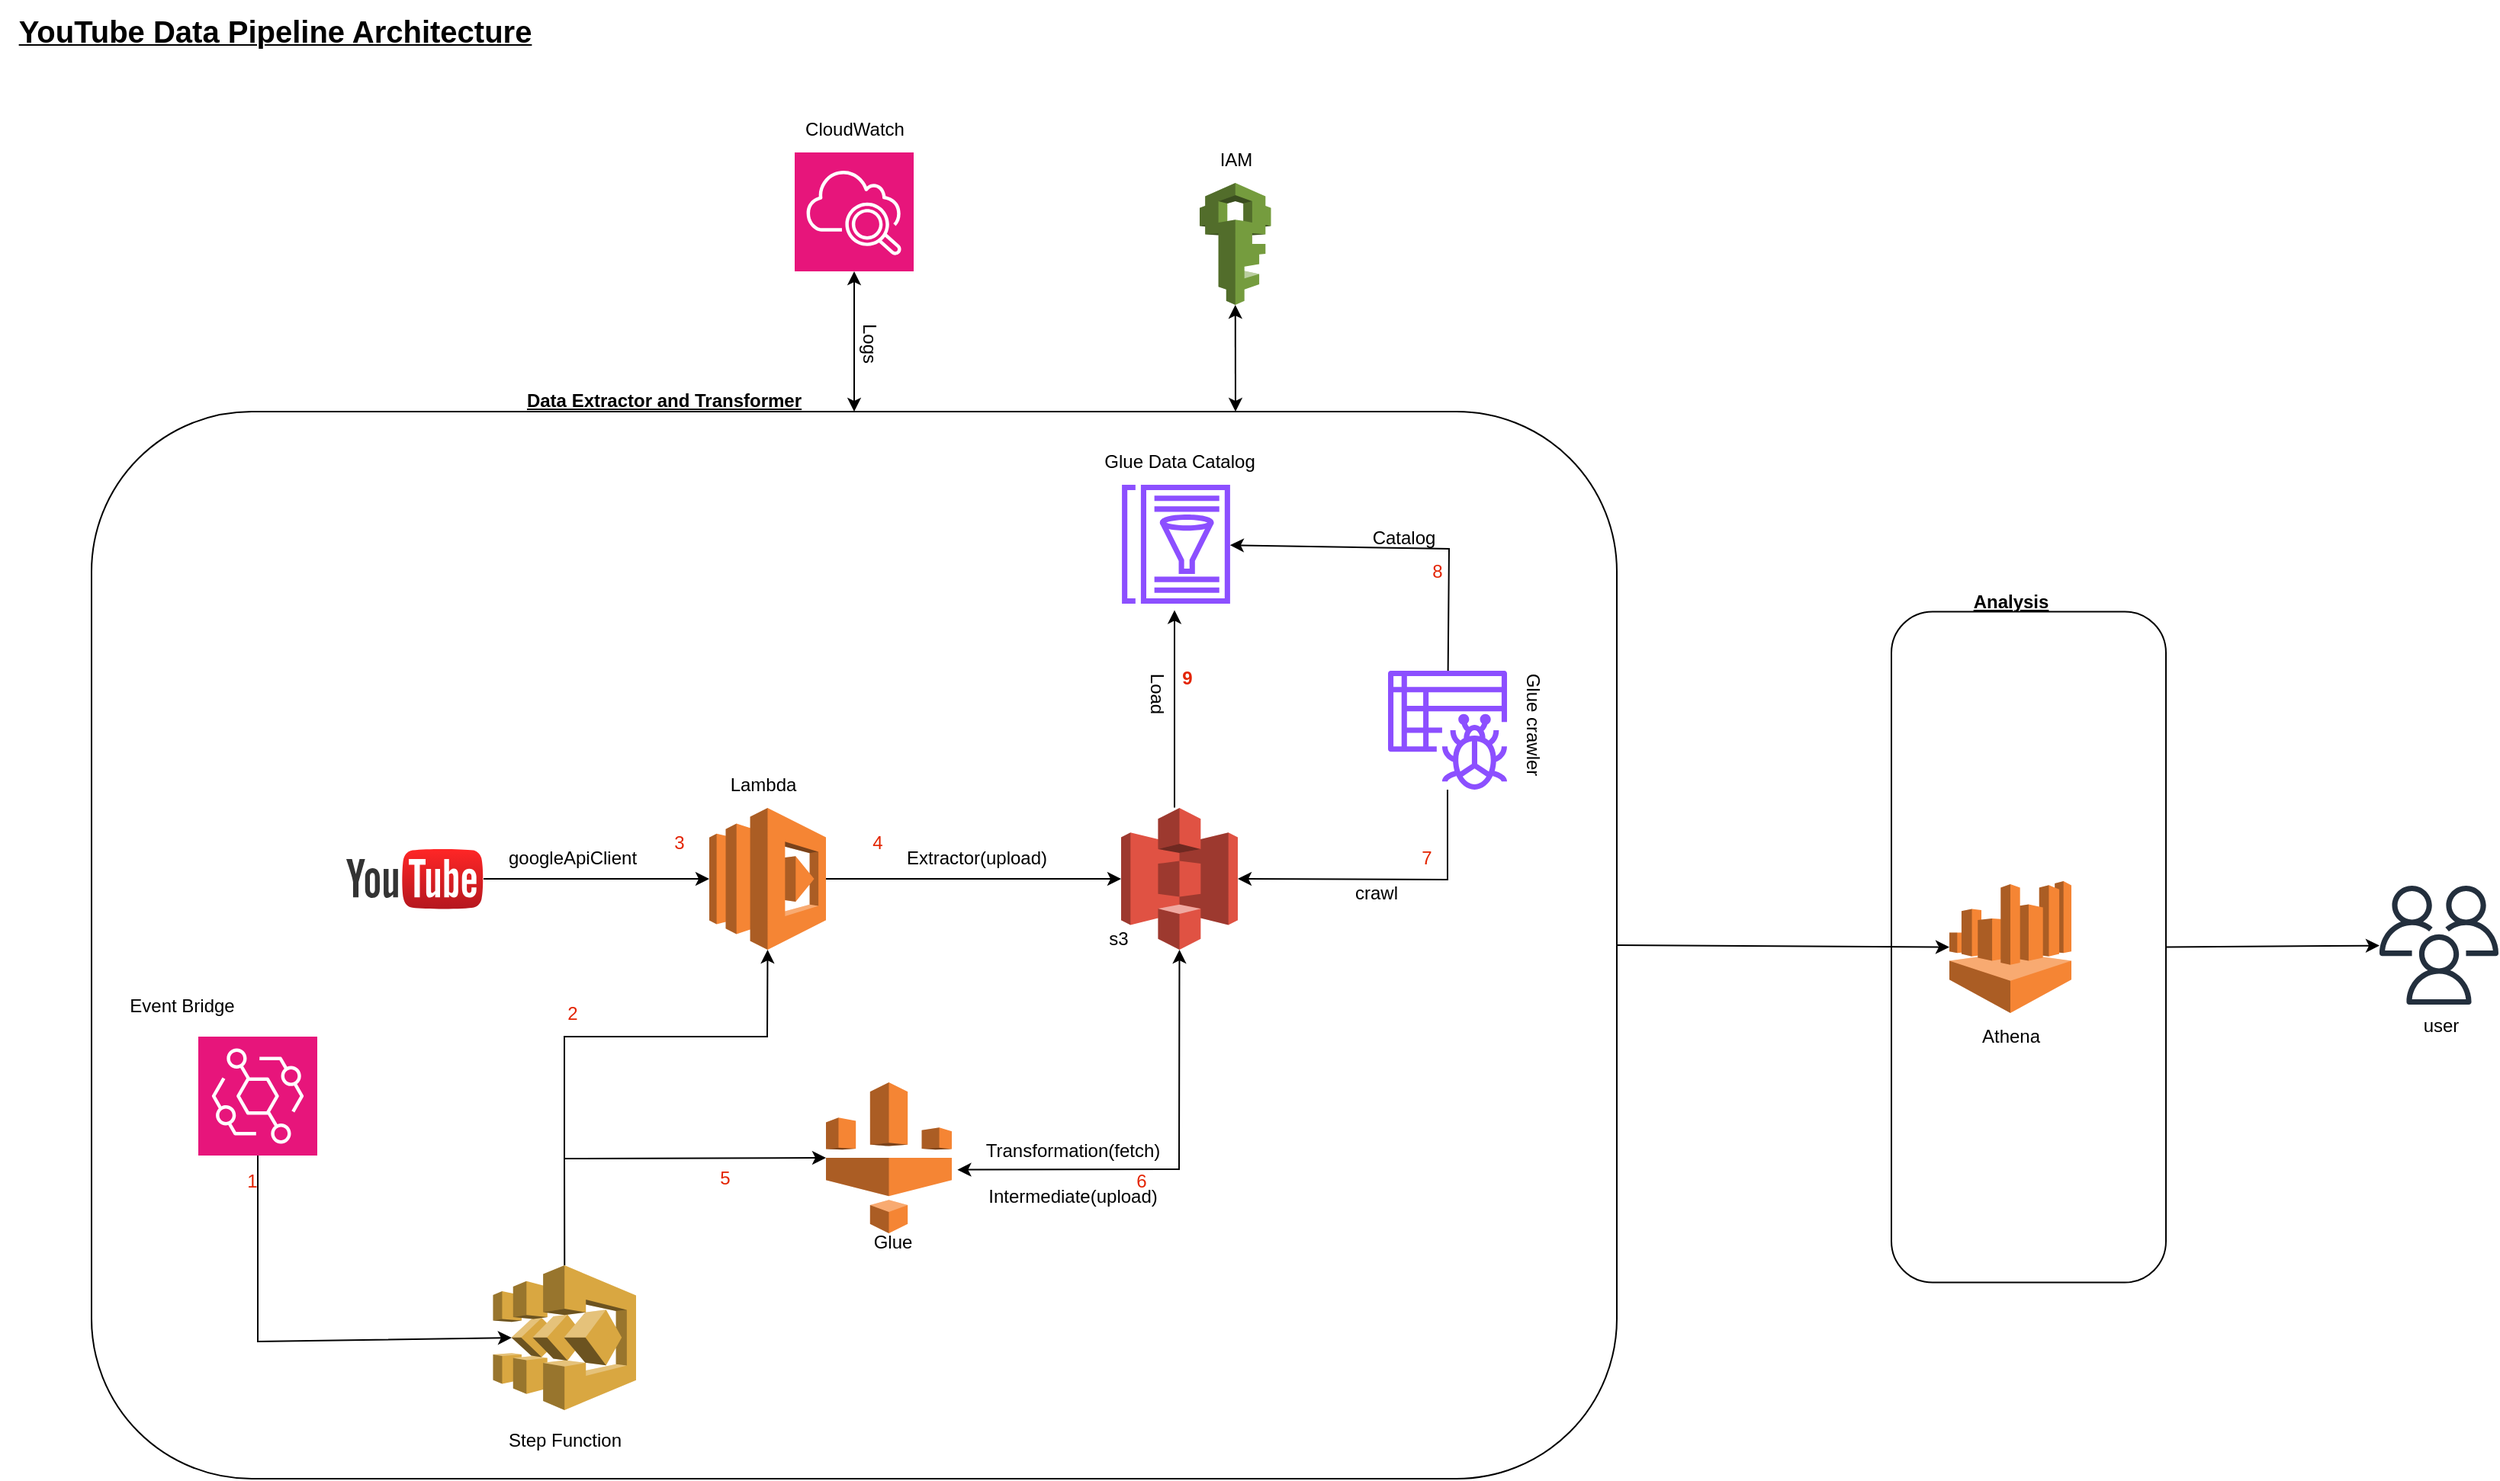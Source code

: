 <mxfile version="24.7.7">
  <diagram name="Page-1" id="hErmc-WL8wf_wudPl1U5">
    <mxGraphModel dx="2739" dy="2241" grid="1" gridSize="10" guides="1" tooltips="1" connect="1" arrows="1" fold="1" page="1" pageScale="1" pageWidth="827" pageHeight="1169" math="0" shadow="0">
      <root>
        <mxCell id="0" />
        <mxCell id="1" parent="0" />
        <mxCell id="xgTr8H7QCqZXY7w2fLcb-1" value="" style="outlineConnect=0;dashed=0;verticalLabelPosition=bottom;verticalAlign=top;align=center;html=1;shape=mxgraph.aws3.s3;fillColor=#E05243;gradientColor=none;" parent="1" vertex="1">
          <mxGeometry x="685" y="290" width="76.5" height="93" as="geometry" />
        </mxCell>
        <mxCell id="xgTr8H7QCqZXY7w2fLcb-2" value="" style="outlineConnect=0;dashed=0;verticalLabelPosition=bottom;verticalAlign=top;align=center;html=1;shape=mxgraph.aws3.glue;fillColor=#F58534;gradientColor=none;" parent="1" vertex="1">
          <mxGeometry x="491.5" y="470" width="82.5" height="99" as="geometry" />
        </mxCell>
        <mxCell id="xgTr8H7QCqZXY7w2fLcb-3" value="" style="sketch=0;outlineConnect=0;fontColor=#232F3E;gradientColor=none;fillColor=#8C4FFF;strokeColor=none;dashed=0;verticalLabelPosition=bottom;verticalAlign=top;align=center;html=1;fontSize=12;fontStyle=0;aspect=fixed;pointerEvents=1;shape=mxgraph.aws4.glue_data_catalog;" parent="1" vertex="1">
          <mxGeometry x="685" y="78" width="72" height="78" as="geometry" />
        </mxCell>
        <mxCell id="xgTr8H7QCqZXY7w2fLcb-4" value="" style="outlineConnect=0;dashed=0;verticalLabelPosition=bottom;verticalAlign=top;align=center;html=1;shape=mxgraph.aws3.lambda;fillColor=#F58534;gradientColor=none;" parent="1" vertex="1">
          <mxGeometry x="415" y="290" width="76.5" height="93" as="geometry" />
        </mxCell>
        <mxCell id="xgTr8H7QCqZXY7w2fLcb-5" value="" style="sketch=0;points=[[0,0,0],[0.25,0,0],[0.5,0,0],[0.75,0,0],[1,0,0],[0,1,0],[0.25,1,0],[0.5,1,0],[0.75,1,0],[1,1,0],[0,0.25,0],[0,0.5,0],[0,0.75,0],[1,0.25,0],[1,0.5,0],[1,0.75,0]];points=[[0,0,0],[0.25,0,0],[0.5,0,0],[0.75,0,0],[1,0,0],[0,1,0],[0.25,1,0],[0.5,1,0],[0.75,1,0],[1,1,0],[0,0.25,0],[0,0.5,0],[0,0.75,0],[1,0.25,0],[1,0.5,0],[1,0.75,0]];outlineConnect=0;fontColor=#232F3E;fillColor=#E7157B;strokeColor=#ffffff;dashed=0;verticalLabelPosition=bottom;verticalAlign=top;align=center;html=1;fontSize=12;fontStyle=0;aspect=fixed;shape=mxgraph.aws4.resourceIcon;resIcon=mxgraph.aws4.cloudwatch_2;" parent="1" vertex="1">
          <mxGeometry x="471" y="-140" width="78" height="78" as="geometry" />
        </mxCell>
        <mxCell id="xgTr8H7QCqZXY7w2fLcb-6" value="" style="outlineConnect=0;dashed=0;verticalLabelPosition=bottom;verticalAlign=top;align=center;html=1;shape=mxgraph.aws3.athena;fillColor=#F58534;gradientColor=none;" parent="1" vertex="1">
          <mxGeometry x="1228" y="338" width="80" height="86.5" as="geometry" />
        </mxCell>
        <mxCell id="xgTr8H7QCqZXY7w2fLcb-9" value="s3" style="text;html=1;align=center;verticalAlign=middle;resizable=0;points=[];autosize=1;strokeColor=none;fillColor=none;" parent="1" vertex="1">
          <mxGeometry x="663.25" y="361" width="40" height="30" as="geometry" />
        </mxCell>
        <mxCell id="xgTr8H7QCqZXY7w2fLcb-10" value="Glue" style="text;html=1;align=center;verticalAlign=middle;resizable=0;points=[];autosize=1;strokeColor=none;fillColor=none;" parent="1" vertex="1">
          <mxGeometry x="510" y="560" width="50" height="30" as="geometry" />
        </mxCell>
        <mxCell id="xgTr8H7QCqZXY7w2fLcb-11" value="CloudWatch" style="text;html=1;align=center;verticalAlign=middle;resizable=0;points=[];autosize=1;strokeColor=none;fillColor=none;" parent="1" vertex="1">
          <mxGeometry x="465" y="-170" width="90" height="30" as="geometry" />
        </mxCell>
        <mxCell id="xgTr8H7QCqZXY7w2fLcb-12" value="Athena" style="text;html=1;align=center;verticalAlign=middle;resizable=0;points=[];autosize=1;strokeColor=none;fillColor=none;" parent="1" vertex="1">
          <mxGeometry x="1238" y="424.5" width="60" height="30" as="geometry" />
        </mxCell>
        <mxCell id="xgTr8H7QCqZXY7w2fLcb-13" value="Glue Data Catalog" style="text;html=1;align=center;verticalAlign=middle;resizable=0;points=[];autosize=1;strokeColor=none;fillColor=none;" parent="1" vertex="1">
          <mxGeometry x="663.25" y="48" width="120" height="30" as="geometry" />
        </mxCell>
        <mxCell id="xgTr8H7QCqZXY7w2fLcb-14" value="" style="outlineConnect=0;dashed=0;verticalLabelPosition=bottom;verticalAlign=top;align=center;html=1;shape=mxgraph.aws3.iam;fillColor=#759C3E;gradientColor=none;" parent="1" vertex="1">
          <mxGeometry x="736.5" y="-120" width="46.75" height="80" as="geometry" />
        </mxCell>
        <mxCell id="xgTr8H7QCqZXY7w2fLcb-15" value="IAM" style="text;html=1;align=center;verticalAlign=middle;resizable=0;points=[];autosize=1;strokeColor=none;fillColor=none;" parent="1" vertex="1">
          <mxGeometry x="739.88" y="-150" width="40" height="30" as="geometry" />
        </mxCell>
        <mxCell id="xgTr8H7QCqZXY7w2fLcb-16" value="Lambda" style="text;html=1;align=center;verticalAlign=middle;resizable=0;points=[];autosize=1;strokeColor=none;fillColor=none;" parent="1" vertex="1">
          <mxGeometry x="415" y="260" width="70" height="30" as="geometry" />
        </mxCell>
        <mxCell id="xgTr8H7QCqZXY7w2fLcb-17" value="" style="rounded=1;whiteSpace=wrap;html=1;fillColor=none;" parent="1" vertex="1">
          <mxGeometry x="10" y="30" width="1000" height="700" as="geometry" />
        </mxCell>
        <mxCell id="xgTr8H7QCqZXY7w2fLcb-18" value="" style="dashed=0;outlineConnect=0;html=1;align=center;labelPosition=center;verticalLabelPosition=bottom;verticalAlign=top;shape=mxgraph.weblogos.youtube;fillColor=#FF2626;gradientColor=#B5171F" parent="1" vertex="1">
          <mxGeometry x="177" y="316.5" width="90" height="40" as="geometry" />
        </mxCell>
        <mxCell id="xgTr8H7QCqZXY7w2fLcb-19" value="" style="endArrow=classic;html=1;rounded=0;entryX=0;entryY=0.5;entryDx=0;entryDy=0;entryPerimeter=0;" parent="1" source="xgTr8H7QCqZXY7w2fLcb-18" target="xgTr8H7QCqZXY7w2fLcb-4" edge="1">
          <mxGeometry width="50" height="50" relative="1" as="geometry">
            <mxPoint x="345" y="337" as="sourcePoint" />
            <mxPoint x="405" y="337" as="targetPoint" />
          </mxGeometry>
        </mxCell>
        <mxCell id="xgTr8H7QCqZXY7w2fLcb-21" value="googleApiClient" style="text;html=1;align=center;verticalAlign=middle;resizable=0;points=[];autosize=1;strokeColor=none;fillColor=none;" parent="1" vertex="1">
          <mxGeometry x="270" y="308" width="110" height="30" as="geometry" />
        </mxCell>
        <mxCell id="xgTr8H7QCqZXY7w2fLcb-23" value="" style="endArrow=classic;html=1;rounded=0;entryX=0;entryY=0.5;entryDx=0;entryDy=0;entryPerimeter=0;exitX=1;exitY=0.5;exitDx=0;exitDy=0;exitPerimeter=0;" parent="1" source="xgTr8H7QCqZXY7w2fLcb-4" target="xgTr8H7QCqZXY7w2fLcb-1" edge="1">
          <mxGeometry width="50" height="50" relative="1" as="geometry">
            <mxPoint x="469" y="269" as="sourcePoint" />
            <mxPoint x="617" y="269" as="targetPoint" />
          </mxGeometry>
        </mxCell>
        <mxCell id="xgTr8H7QCqZXY7w2fLcb-24" value="Extractor(upload)" style="text;html=1;align=center;verticalAlign=middle;resizable=0;points=[];autosize=1;strokeColor=none;fillColor=none;" parent="1" vertex="1">
          <mxGeometry x="530" y="308" width="120" height="30" as="geometry" />
        </mxCell>
        <mxCell id="xgTr8H7QCqZXY7w2fLcb-25" value="" style="endArrow=classic;startArrow=classic;html=1;rounded=0;exitX=1.045;exitY=0.579;exitDx=0;exitDy=0;exitPerimeter=0;entryX=0.5;entryY=1;entryDx=0;entryDy=0;entryPerimeter=0;" parent="1" source="xgTr8H7QCqZXY7w2fLcb-2" target="xgTr8H7QCqZXY7w2fLcb-1" edge="1">
          <mxGeometry width="50" height="50" relative="1" as="geometry">
            <mxPoint x="630" y="544" as="sourcePoint" />
            <mxPoint x="723" y="490" as="targetPoint" />
            <Array as="points">
              <mxPoint x="723" y="527" />
            </Array>
          </mxGeometry>
        </mxCell>
        <mxCell id="xgTr8H7QCqZXY7w2fLcb-26" value="Transformation(fetch)" style="text;html=1;align=center;verticalAlign=middle;resizable=0;points=[];autosize=1;strokeColor=none;fillColor=none;" parent="1" vertex="1">
          <mxGeometry x="583.25" y="500" width="140" height="30" as="geometry" />
        </mxCell>
        <mxCell id="xgTr8H7QCqZXY7w2fLcb-27" value="Intermediate(upload)" style="text;html=1;align=center;verticalAlign=middle;resizable=0;points=[];autosize=1;strokeColor=none;fillColor=none;" parent="1" vertex="1">
          <mxGeometry x="588.25" y="530" width="130" height="30" as="geometry" />
        </mxCell>
        <mxCell id="xgTr8H7QCqZXY7w2fLcb-29" value="&lt;b&gt;&lt;u&gt;Data Extractor and Transformer&lt;/u&gt;&lt;/b&gt;" style="text;html=1;align=center;verticalAlign=middle;resizable=0;points=[];autosize=1;strokeColor=none;fillColor=none;" parent="1" vertex="1">
          <mxGeometry x="285" y="8" width="200" height="30" as="geometry" />
        </mxCell>
        <mxCell id="xgTr8H7QCqZXY7w2fLcb-30" value="" style="endArrow=classic;startArrow=classic;html=1;rounded=0;entryX=0.5;entryY=1;entryDx=0;entryDy=0;entryPerimeter=0;exitX=0.5;exitY=0;exitDx=0;exitDy=0;" parent="1" source="xgTr8H7QCqZXY7w2fLcb-17" target="xgTr8H7QCqZXY7w2fLcb-5" edge="1">
          <mxGeometry width="50" height="50" relative="1" as="geometry">
            <mxPoint x="725" y="-60" as="sourcePoint" />
            <mxPoint x="595" y="90" as="targetPoint" />
          </mxGeometry>
        </mxCell>
        <mxCell id="xgTr8H7QCqZXY7w2fLcb-32" value="" style="endArrow=classic;startArrow=classic;html=1;rounded=0;entryX=0.5;entryY=1;entryDx=0;entryDy=0;entryPerimeter=0;exitX=0.75;exitY=0;exitDx=0;exitDy=0;" parent="1" source="xgTr8H7QCqZXY7w2fLcb-17" target="xgTr8H7QCqZXY7w2fLcb-14" edge="1">
          <mxGeometry width="50" height="50" relative="1" as="geometry">
            <mxPoint x="580" y="50" as="sourcePoint" />
            <mxPoint x="580" y="-162" as="targetPoint" />
          </mxGeometry>
        </mxCell>
        <mxCell id="xgTr8H7QCqZXY7w2fLcb-33" value="" style="endArrow=classic;html=1;rounded=0;entryX=0;entryY=0.5;entryDx=0;entryDy=0;entryPerimeter=0;exitX=1;exitY=0.5;exitDx=0;exitDy=0;" parent="1" source="xgTr8H7QCqZXY7w2fLcb-17" target="xgTr8H7QCqZXY7w2fLcb-6" edge="1">
          <mxGeometry width="50" height="50" relative="1" as="geometry">
            <mxPoint x="995" y="310" as="sourcePoint" />
            <mxPoint x="1045" y="260" as="targetPoint" />
          </mxGeometry>
        </mxCell>
        <mxCell id="xgTr8H7QCqZXY7w2fLcb-35" value="" style="rounded=1;whiteSpace=wrap;html=1;fillColor=none;" parent="1" vertex="1">
          <mxGeometry x="1190" y="161.25" width="180" height="440" as="geometry" />
        </mxCell>
        <mxCell id="xgTr8H7QCqZXY7w2fLcb-36" value="&lt;b&gt;&lt;u&gt;Analysis&lt;/u&gt;&lt;/b&gt;" style="text;html=1;align=center;verticalAlign=middle;resizable=0;points=[];autosize=1;strokeColor=none;fillColor=none;" parent="1" vertex="1">
          <mxGeometry x="1233" y="140" width="70" height="30" as="geometry" />
        </mxCell>
        <mxCell id="xgTr8H7QCqZXY7w2fLcb-38" value="" style="outlineConnect=0;dashed=0;verticalLabelPosition=bottom;verticalAlign=top;align=center;html=1;shape=mxgraph.aws3.step_functions;fillColor=#D9A741;gradientColor=none;" parent="1" vertex="1">
          <mxGeometry x="273.25" y="590" width="93.75" height="95" as="geometry" />
        </mxCell>
        <mxCell id="xgTr8H7QCqZXY7w2fLcb-39" value="Step Function" style="text;html=1;align=center;verticalAlign=middle;resizable=0;points=[];autosize=1;strokeColor=none;fillColor=none;" parent="1" vertex="1">
          <mxGeometry x="270" y="690" width="100" height="30" as="geometry" />
        </mxCell>
        <mxCell id="xgTr8H7QCqZXY7w2fLcb-44" value="&lt;b&gt;&lt;u&gt;&lt;font style=&quot;font-size: 20px;&quot;&gt;YouTube Data Pipeline Architecture&lt;/font&gt;&lt;/u&gt;&lt;/b&gt;" style="text;html=1;align=center;verticalAlign=middle;resizable=0;points=[];autosize=1;strokeColor=none;fillColor=none;" parent="1" vertex="1">
          <mxGeometry x="-50" y="-240" width="360" height="40" as="geometry" />
        </mxCell>
        <mxCell id="xgTr8H7QCqZXY7w2fLcb-46" value="" style="endArrow=classic;html=1;rounded=0;exitX=0.5;exitY=0;exitDx=0;exitDy=0;exitPerimeter=0;entryX=0;entryY=0.5;entryDx=0;entryDy=0;entryPerimeter=0;" parent="1" source="xgTr8H7QCqZXY7w2fLcb-38" target="xgTr8H7QCqZXY7w2fLcb-2" edge="1">
          <mxGeometry width="50" height="50" relative="1" as="geometry">
            <mxPoint x="310.75" y="550.0" as="sourcePoint" />
            <mxPoint x="450" y="570" as="targetPoint" />
            <Array as="points">
              <mxPoint x="320" y="520" />
            </Array>
          </mxGeometry>
        </mxCell>
        <mxCell id="xgTr8H7QCqZXY7w2fLcb-47" value="" style="endArrow=classic;html=1;rounded=0;entryX=0.5;entryY=1;entryDx=0;entryDy=0;entryPerimeter=0;" parent="1" target="xgTr8H7QCqZXY7w2fLcb-4" edge="1">
          <mxGeometry width="50" height="50" relative="1" as="geometry">
            <mxPoint x="320" y="520" as="sourcePoint" />
            <mxPoint x="1140" y="390" as="targetPoint" />
            <Array as="points">
              <mxPoint x="320" y="440" />
              <mxPoint x="453" y="440" />
            </Array>
          </mxGeometry>
        </mxCell>
        <mxCell id="xgTr8H7QCqZXY7w2fLcb-48" value="" style="sketch=0;points=[[0,0,0],[0.25,0,0],[0.5,0,0],[0.75,0,0],[1,0,0],[0,1,0],[0.25,1,0],[0.5,1,0],[0.75,1,0],[1,1,0],[0,0.25,0],[0,0.5,0],[0,0.75,0],[1,0.25,0],[1,0.5,0],[1,0.75,0]];outlineConnect=0;fontColor=#232F3E;fillColor=#E7157B;strokeColor=#ffffff;dashed=0;verticalLabelPosition=bottom;verticalAlign=top;align=center;html=1;fontSize=12;fontStyle=0;aspect=fixed;shape=mxgraph.aws4.resourceIcon;resIcon=mxgraph.aws4.eventbridge;" parent="1" vertex="1">
          <mxGeometry x="80" y="440" width="78" height="78" as="geometry" />
        </mxCell>
        <mxCell id="xgTr8H7QCqZXY7w2fLcb-50" value="" style="endArrow=classic;html=1;rounded=0;exitX=0.5;exitY=1;exitDx=0;exitDy=0;exitPerimeter=0;entryX=0.13;entryY=0.5;entryDx=0;entryDy=0;entryPerimeter=0;" parent="1" source="xgTr8H7QCqZXY7w2fLcb-48" target="xgTr8H7QCqZXY7w2fLcb-38" edge="1">
          <mxGeometry width="50" height="50" relative="1" as="geometry">
            <mxPoint x="50" y="520" as="sourcePoint" />
            <mxPoint x="110" y="610" as="targetPoint" />
            <Array as="points">
              <mxPoint x="119" y="640" />
            </Array>
          </mxGeometry>
        </mxCell>
        <mxCell id="xgTr8H7QCqZXY7w2fLcb-51" value="Event Bridge" style="text;html=1;align=center;verticalAlign=middle;resizable=0;points=[];autosize=1;strokeColor=none;fillColor=none;" parent="1" vertex="1">
          <mxGeometry x="24" y="404.5" width="90" height="30" as="geometry" />
        </mxCell>
        <mxCell id="najQqOkHjPCmabSlhx7Q-1" value="&lt;font color=&quot;#e32400&quot;&gt;1&lt;/font&gt;" style="text;html=1;align=center;verticalAlign=middle;resizable=0;points=[];autosize=1;strokeColor=none;fillColor=none;" vertex="1" parent="1">
          <mxGeometry x="100" y="519.75" width="30" height="30" as="geometry" />
        </mxCell>
        <mxCell id="najQqOkHjPCmabSlhx7Q-2" value="&lt;font color=&quot;#e32400&quot;&gt;2&lt;/font&gt;" style="text;html=1;align=center;verticalAlign=middle;resizable=0;points=[];autosize=1;strokeColor=none;fillColor=none;" vertex="1" parent="1">
          <mxGeometry x="310" y="410" width="30" height="30" as="geometry" />
        </mxCell>
        <mxCell id="najQqOkHjPCmabSlhx7Q-3" value="&lt;font color=&quot;#e32400&quot;&gt;3&lt;/font&gt;" style="text;html=1;align=center;verticalAlign=middle;resizable=0;points=[];autosize=1;strokeColor=none;fillColor=none;" vertex="1" parent="1">
          <mxGeometry x="380" y="297.75" width="30" height="30" as="geometry" />
        </mxCell>
        <mxCell id="najQqOkHjPCmabSlhx7Q-4" value="&lt;font color=&quot;#e32400&quot;&gt;4&lt;/font&gt;" style="text;html=1;align=center;verticalAlign=middle;resizable=0;points=[];autosize=1;strokeColor=none;fillColor=none;" vertex="1" parent="1">
          <mxGeometry x="510" y="297.75" width="30" height="30" as="geometry" />
        </mxCell>
        <mxCell id="najQqOkHjPCmabSlhx7Q-5" value="&lt;font color=&quot;#e32400&quot;&gt;5&lt;/font&gt;" style="text;html=1;align=center;verticalAlign=middle;resizable=0;points=[];autosize=1;strokeColor=none;fillColor=none;" vertex="1" parent="1">
          <mxGeometry x="410" y="518" width="30" height="30" as="geometry" />
        </mxCell>
        <mxCell id="najQqOkHjPCmabSlhx7Q-6" value="&lt;font color=&quot;#e32400&quot;&gt;6&lt;/font&gt;" style="text;html=1;align=center;verticalAlign=middle;resizable=0;points=[];autosize=1;strokeColor=none;fillColor=none;" vertex="1" parent="1">
          <mxGeometry x="683.25" y="519.75" width="30" height="30" as="geometry" />
        </mxCell>
        <mxCell id="najQqOkHjPCmabSlhx7Q-7" value="&lt;font color=&quot;#e32400&quot;&gt;&lt;b&gt;9&lt;/b&gt;&lt;/font&gt;" style="text;html=1;align=center;verticalAlign=middle;resizable=0;points=[];autosize=1;strokeColor=none;fillColor=none;" vertex="1" parent="1">
          <mxGeometry x="713.25" y="190" width="30" height="30" as="geometry" />
        </mxCell>
        <mxCell id="najQqOkHjPCmabSlhx7Q-8" value="&lt;font color=&quot;#e32400&quot;&gt;8&lt;/font&gt;" style="text;html=1;align=center;verticalAlign=middle;resizable=0;points=[];autosize=1;strokeColor=none;fillColor=none;" vertex="1" parent="1">
          <mxGeometry x="877" y="120" width="30" height="30" as="geometry" />
        </mxCell>
        <mxCell id="najQqOkHjPCmabSlhx7Q-9" value="Logs" style="text;html=1;align=center;verticalAlign=middle;resizable=0;points=[];autosize=1;strokeColor=none;fillColor=none;rotation=90;" vertex="1" parent="1">
          <mxGeometry x="495" y="-30" width="50" height="30" as="geometry" />
        </mxCell>
        <mxCell id="najQqOkHjPCmabSlhx7Q-12" value="" style="sketch=0;outlineConnect=0;fontColor=#232F3E;gradientColor=none;fillColor=#8C4FFF;strokeColor=none;dashed=0;verticalLabelPosition=bottom;verticalAlign=top;align=center;html=1;fontSize=12;fontStyle=0;aspect=fixed;pointerEvents=1;shape=mxgraph.aws4.glue_crawlers;" vertex="1" parent="1">
          <mxGeometry x="860" y="200" width="78" height="78" as="geometry" />
        </mxCell>
        <mxCell id="najQqOkHjPCmabSlhx7Q-13" value="" style="endArrow=classic;html=1;rounded=0;entryX=1;entryY=0.5;entryDx=0;entryDy=0;entryPerimeter=0;" edge="1" parent="1" source="najQqOkHjPCmabSlhx7Q-12" target="xgTr8H7QCqZXY7w2fLcb-1">
          <mxGeometry width="50" height="50" relative="1" as="geometry">
            <mxPoint x="920" y="350" as="sourcePoint" />
            <mxPoint x="900" y="346.5" as="targetPoint" />
            <Array as="points">
              <mxPoint x="899" y="337" />
            </Array>
          </mxGeometry>
        </mxCell>
        <mxCell id="najQqOkHjPCmabSlhx7Q-14" value="crawl" style="text;html=1;align=center;verticalAlign=middle;resizable=0;points=[];autosize=1;strokeColor=none;fillColor=none;" vertex="1" parent="1">
          <mxGeometry x="827" y="331" width="50" height="30" as="geometry" />
        </mxCell>
        <mxCell id="najQqOkHjPCmabSlhx7Q-15" value="Glue crawler" style="text;html=1;align=center;verticalAlign=middle;resizable=0;points=[];autosize=1;strokeColor=none;fillColor=none;rotation=90;" vertex="1" parent="1">
          <mxGeometry x="910" y="220" width="90" height="30" as="geometry" />
        </mxCell>
        <mxCell id="najQqOkHjPCmabSlhx7Q-16" value="" style="endArrow=classic;html=1;rounded=0;" edge="1" parent="1" source="najQqOkHjPCmabSlhx7Q-12" target="xgTr8H7QCqZXY7w2fLcb-3">
          <mxGeometry width="50" height="50" relative="1" as="geometry">
            <mxPoint x="910" y="160" as="sourcePoint" />
            <mxPoint x="960" y="80" as="targetPoint" />
            <Array as="points">
              <mxPoint x="900" y="120" />
            </Array>
          </mxGeometry>
        </mxCell>
        <mxCell id="najQqOkHjPCmabSlhx7Q-17" value="Catalog" style="text;html=1;align=center;verticalAlign=middle;resizable=0;points=[];autosize=1;strokeColor=none;fillColor=none;" vertex="1" parent="1">
          <mxGeometry x="840" y="98" width="60" height="30" as="geometry" />
        </mxCell>
        <mxCell id="najQqOkHjPCmabSlhx7Q-18" value="&lt;font color=&quot;#e32400&quot;&gt;7&lt;/font&gt;" style="text;html=1;align=center;verticalAlign=middle;resizable=0;points=[];autosize=1;strokeColor=none;fillColor=none;" vertex="1" parent="1">
          <mxGeometry x="870" y="308" width="30" height="30" as="geometry" />
        </mxCell>
        <mxCell id="najQqOkHjPCmabSlhx7Q-19" value="Load" style="text;html=1;align=center;verticalAlign=middle;resizable=0;points=[];autosize=1;strokeColor=none;fillColor=none;rotation=90;" vertex="1" parent="1">
          <mxGeometry x="683.25" y="200" width="50" height="30" as="geometry" />
        </mxCell>
        <mxCell id="najQqOkHjPCmabSlhx7Q-20" value="" style="endArrow=classic;html=1;rounded=0;entryX=0.71;entryY=0.186;entryDx=0;entryDy=0;entryPerimeter=0;exitX=0.71;exitY=0.371;exitDx=0;exitDy=0;exitPerimeter=0;" edge="1" parent="1" source="xgTr8H7QCqZXY7w2fLcb-17" target="xgTr8H7QCqZXY7w2fLcb-17">
          <mxGeometry width="50" height="50" relative="1" as="geometry">
            <mxPoint x="670" y="290" as="sourcePoint" />
            <mxPoint x="720" y="240" as="targetPoint" />
          </mxGeometry>
        </mxCell>
        <mxCell id="najQqOkHjPCmabSlhx7Q-21" value="" style="sketch=0;outlineConnect=0;fontColor=#232F3E;gradientColor=none;fillColor=#232F3D;strokeColor=none;dashed=0;verticalLabelPosition=bottom;verticalAlign=top;align=center;html=1;fontSize=12;fontStyle=0;aspect=fixed;pointerEvents=1;shape=mxgraph.aws4.users;" vertex="1" parent="1">
          <mxGeometry x="1510" y="341" width="78" height="78" as="geometry" />
        </mxCell>
        <mxCell id="najQqOkHjPCmabSlhx7Q-22" value="" style="endArrow=classic;html=1;rounded=0;exitX=1;exitY=0.5;exitDx=0;exitDy=0;" edge="1" parent="1" source="xgTr8H7QCqZXY7w2fLcb-35" target="najQqOkHjPCmabSlhx7Q-21">
          <mxGeometry width="50" height="50" relative="1" as="geometry">
            <mxPoint x="1080" y="290" as="sourcePoint" />
            <mxPoint x="1130" y="240" as="targetPoint" />
          </mxGeometry>
        </mxCell>
        <mxCell id="najQqOkHjPCmabSlhx7Q-23" value="user" style="text;html=1;align=center;verticalAlign=middle;resizable=0;points=[];autosize=1;strokeColor=none;fillColor=none;" vertex="1" parent="1">
          <mxGeometry x="1525" y="418" width="50" height="30" as="geometry" />
        </mxCell>
      </root>
    </mxGraphModel>
  </diagram>
</mxfile>
